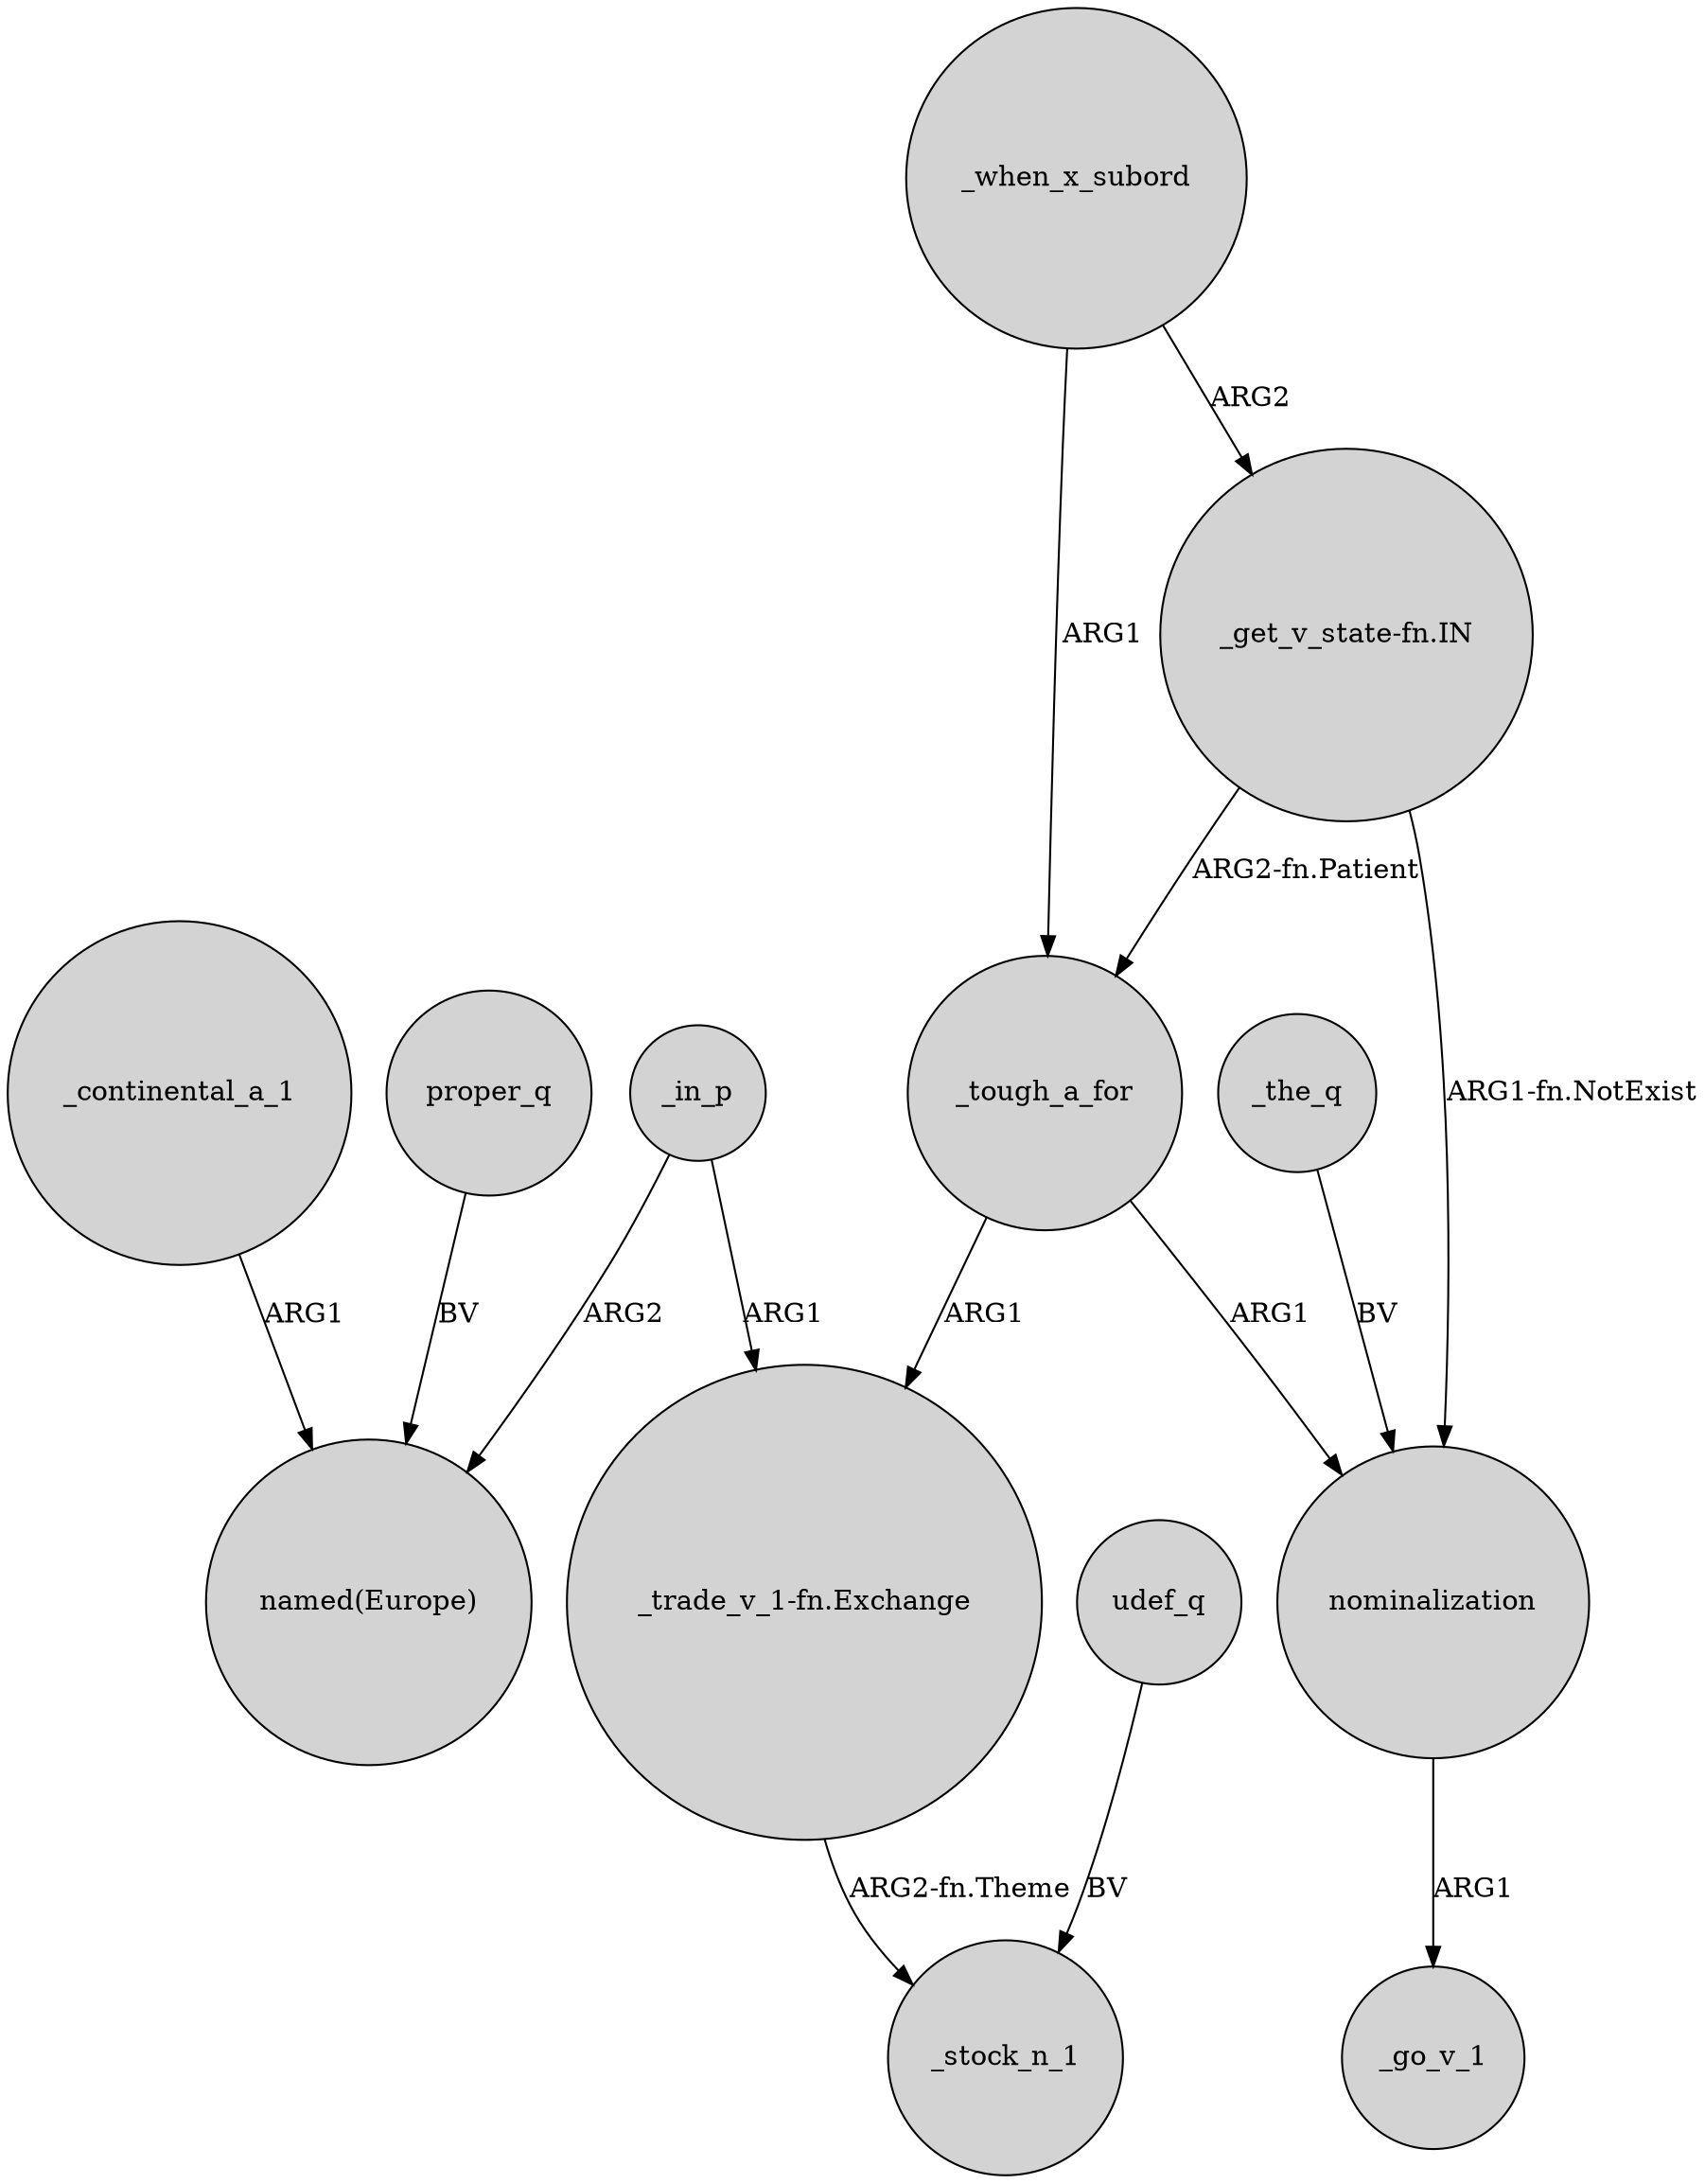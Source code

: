 digraph {
	node [shape=circle style=filled]
	_continental_a_1 -> "named(Europe)" [label=ARG1]
	_when_x_subord -> "_get_v_state-fn.IN" [label=ARG2]
	_when_x_subord -> _tough_a_for [label=ARG1]
	udef_q -> _stock_n_1 [label=BV]
	_in_p -> "_trade_v_1-fn.Exchange" [label=ARG1]
	_tough_a_for -> "_trade_v_1-fn.Exchange" [label=ARG1]
	"_get_v_state-fn.IN" -> _tough_a_for [label="ARG2-fn.Patient"]
	_in_p -> "named(Europe)" [label=ARG2]
	proper_q -> "named(Europe)" [label=BV]
	"_get_v_state-fn.IN" -> nominalization [label="ARG1-fn.NotExist"]
	_tough_a_for -> nominalization [label=ARG1]
	_the_q -> nominalization [label=BV]
	"_trade_v_1-fn.Exchange" -> _stock_n_1 [label="ARG2-fn.Theme"]
	nominalization -> _go_v_1 [label=ARG1]
}
